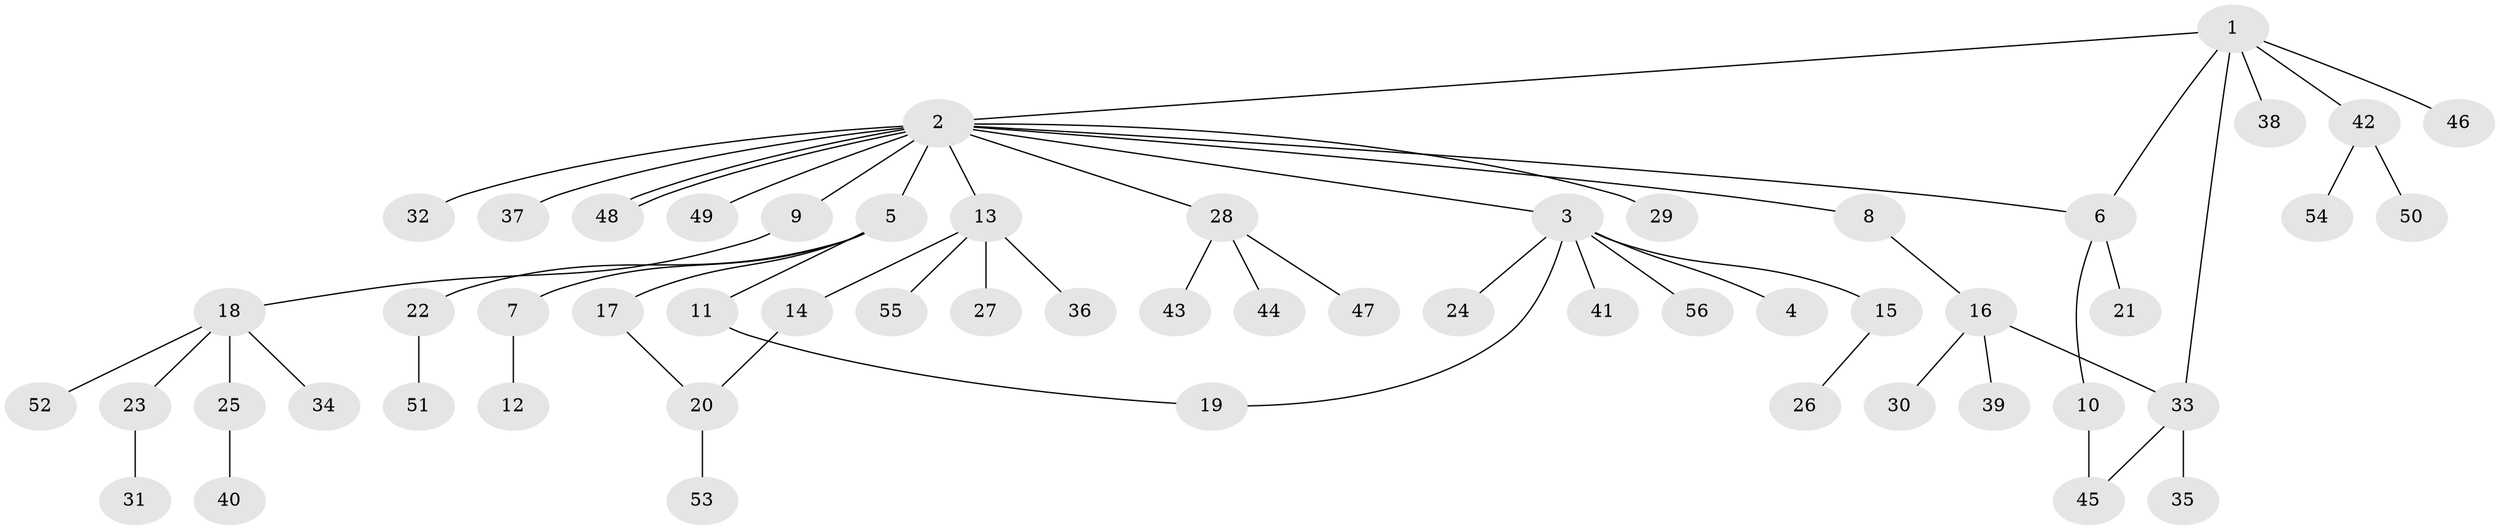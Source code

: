 // coarse degree distribution, {7: 0.024390243902439025, 16: 0.024390243902439025, 6: 0.024390243902439025, 5: 0.024390243902439025, 4: 0.04878048780487805, 2: 0.17073170731707318, 1: 0.6097560975609756, 3: 0.07317073170731707}
// Generated by graph-tools (version 1.1) at 2025/41/03/06/25 10:41:49]
// undirected, 56 vertices, 61 edges
graph export_dot {
graph [start="1"]
  node [color=gray90,style=filled];
  1;
  2;
  3;
  4;
  5;
  6;
  7;
  8;
  9;
  10;
  11;
  12;
  13;
  14;
  15;
  16;
  17;
  18;
  19;
  20;
  21;
  22;
  23;
  24;
  25;
  26;
  27;
  28;
  29;
  30;
  31;
  32;
  33;
  34;
  35;
  36;
  37;
  38;
  39;
  40;
  41;
  42;
  43;
  44;
  45;
  46;
  47;
  48;
  49;
  50;
  51;
  52;
  53;
  54;
  55;
  56;
  1 -- 2;
  1 -- 6;
  1 -- 33;
  1 -- 38;
  1 -- 42;
  1 -- 46;
  2 -- 3;
  2 -- 5;
  2 -- 6;
  2 -- 8;
  2 -- 9;
  2 -- 13;
  2 -- 28;
  2 -- 29;
  2 -- 32;
  2 -- 37;
  2 -- 48;
  2 -- 48;
  2 -- 49;
  3 -- 4;
  3 -- 15;
  3 -- 19;
  3 -- 24;
  3 -- 41;
  3 -- 56;
  5 -- 7;
  5 -- 11;
  5 -- 17;
  5 -- 22;
  6 -- 10;
  6 -- 21;
  7 -- 12;
  8 -- 16;
  9 -- 18;
  10 -- 45;
  11 -- 19;
  13 -- 14;
  13 -- 27;
  13 -- 36;
  13 -- 55;
  14 -- 20;
  15 -- 26;
  16 -- 30;
  16 -- 33;
  16 -- 39;
  17 -- 20;
  18 -- 23;
  18 -- 25;
  18 -- 34;
  18 -- 52;
  20 -- 53;
  22 -- 51;
  23 -- 31;
  25 -- 40;
  28 -- 43;
  28 -- 44;
  28 -- 47;
  33 -- 35;
  33 -- 45;
  42 -- 50;
  42 -- 54;
}
